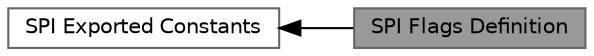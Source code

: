 digraph "SPI Flags Definition"
{
 // LATEX_PDF_SIZE
  bgcolor="transparent";
  edge [fontname=Helvetica,fontsize=10,labelfontname=Helvetica,labelfontsize=10];
  node [fontname=Helvetica,fontsize=10,shape=box,height=0.2,width=0.4];
  rankdir=LR;
  Node2 [id="Node000002",label="SPI Exported Constants",height=0.2,width=0.4,color="grey40", fillcolor="white", style="filled",URL="$group___s_p_i___exported___constants.html",tooltip=" "];
  Node1 [id="Node000001",label="SPI Flags Definition",height=0.2,width=0.4,color="gray40", fillcolor="grey60", style="filled", fontcolor="black",tooltip=" "];
  Node2->Node1 [shape=plaintext, dir="back", style="solid"];
}
